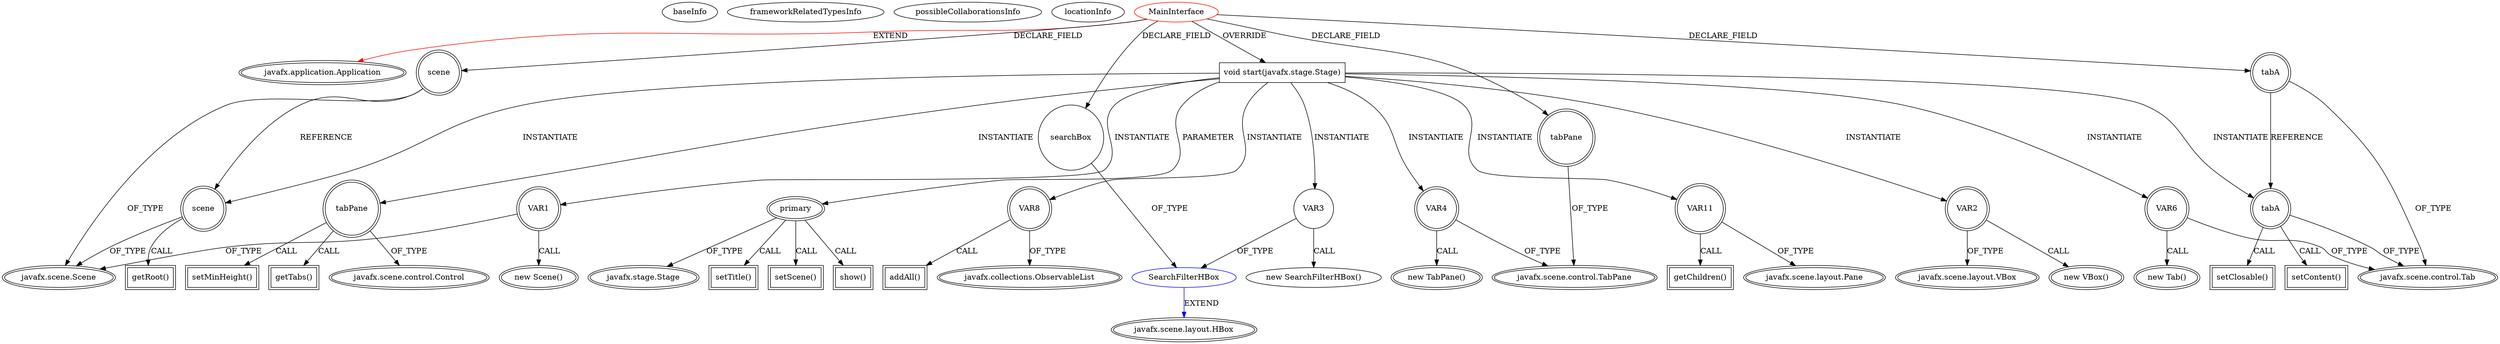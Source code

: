 digraph {
baseInfo[graphId=4473,category="extension_graph",isAnonymous=false,possibleRelation=true]
frameworkRelatedTypesInfo[0="javafx.application.Application"]
possibleCollaborationsInfo[0="4473~OVERRIDING_METHOD_DECLARATION-INSTANTIATION-FIELD_DECLARATION-~javafx.application.Application ~javafx.scene.layout.HBox ~false~false"]
locationInfo[projectName="tardura-cs4624idealspreadsheet",filePath="/tardura-cs4624idealspreadsheet/cs4624idealspreadsheet-master/IdealInterfaceDesign/src/MainInterface.java",contextSignature="MainInterface",graphId="4473"]
0[label="MainInterface",vertexType="ROOT_CLIENT_CLASS_DECLARATION",isFrameworkType=false,color=red]
1[label="javafx.application.Application",vertexType="FRAMEWORK_CLASS_TYPE",isFrameworkType=true,peripheries=2]
2[label="scene",vertexType="FIELD_DECLARATION",isFrameworkType=true,peripheries=2,shape=circle]
3[label="javafx.scene.Scene",vertexType="FRAMEWORK_CLASS_TYPE",isFrameworkType=true,peripheries=2]
4[label="searchBox",vertexType="FIELD_DECLARATION",isFrameworkType=false,shape=circle]
5[label="SearchFilterHBox",vertexType="REFERENCE_CLIENT_CLASS_DECLARATION",isFrameworkType=false,color=blue]
6[label="javafx.scene.layout.HBox",vertexType="FRAMEWORK_CLASS_TYPE",isFrameworkType=true,peripheries=2]
7[label="tabA",vertexType="FIELD_DECLARATION",isFrameworkType=true,peripheries=2,shape=circle]
8[label="javafx.scene.control.Tab",vertexType="FRAMEWORK_CLASS_TYPE",isFrameworkType=true,peripheries=2]
9[label="tabPane",vertexType="FIELD_DECLARATION",isFrameworkType=true,peripheries=2,shape=circle]
10[label="javafx.scene.control.TabPane",vertexType="FRAMEWORK_CLASS_TYPE",isFrameworkType=true,peripheries=2]
11[label="void start(javafx.stage.Stage)",vertexType="OVERRIDING_METHOD_DECLARATION",isFrameworkType=false,shape=box]
12[label="primary",vertexType="PARAMETER_DECLARATION",isFrameworkType=true,peripheries=2]
13[label="javafx.stage.Stage",vertexType="FRAMEWORK_CLASS_TYPE",isFrameworkType=true,peripheries=2]
15[label="setTitle()",vertexType="INSIDE_CALL",isFrameworkType=true,peripheries=2,shape=box]
17[label="VAR1",vertexType="VARIABLE_EXPRESION",isFrameworkType=true,peripheries=2,shape=circle]
16[label="new Scene()",vertexType="CONSTRUCTOR_CALL",isFrameworkType=true,peripheries=2]
20[label="VAR2",vertexType="VARIABLE_EXPRESION",isFrameworkType=true,peripheries=2,shape=circle]
21[label="javafx.scene.layout.VBox",vertexType="FRAMEWORK_CLASS_TYPE",isFrameworkType=true,peripheries=2]
19[label="new VBox()",vertexType="CONSTRUCTOR_CALL",isFrameworkType=true,peripheries=2]
23[label="VAR3",vertexType="VARIABLE_EXPRESION",isFrameworkType=false,shape=circle]
22[label="new SearchFilterHBox()",vertexType="CONSTRUCTOR_CALL",isFrameworkType=false]
26[label="VAR4",vertexType="VARIABLE_EXPRESION",isFrameworkType=true,peripheries=2,shape=circle]
25[label="new TabPane()",vertexType="CONSTRUCTOR_CALL",isFrameworkType=true,peripheries=2]
28[label="tabPane",vertexType="VARIABLE_EXPRESION",isFrameworkType=true,peripheries=2,shape=circle]
30[label="javafx.scene.control.Control",vertexType="FRAMEWORK_CLASS_TYPE",isFrameworkType=true,peripheries=2]
29[label="setMinHeight()",vertexType="INSIDE_CALL",isFrameworkType=true,peripheries=2,shape=box]
32[label="VAR6",vertexType="VARIABLE_EXPRESION",isFrameworkType=true,peripheries=2,shape=circle]
31[label="new Tab()",vertexType="CONSTRUCTOR_CALL",isFrameworkType=true,peripheries=2]
34[label="tabA",vertexType="VARIABLE_EXPRESION",isFrameworkType=true,peripheries=2,shape=circle]
35[label="setClosable()",vertexType="INSIDE_CALL",isFrameworkType=true,peripheries=2,shape=box]
37[label="VAR8",vertexType="VARIABLE_EXPRESION",isFrameworkType=true,peripheries=2,shape=circle]
39[label="javafx.collections.ObservableList",vertexType="FRAMEWORK_INTERFACE_TYPE",isFrameworkType=true,peripheries=2]
38[label="addAll()",vertexType="INSIDE_CALL",isFrameworkType=true,peripheries=2,shape=box]
41[label="getTabs()",vertexType="INSIDE_CALL",isFrameworkType=true,peripheries=2,shape=box]
43[label="setContent()",vertexType="INSIDE_CALL",isFrameworkType=true,peripheries=2,shape=box]
44[label="VAR11",vertexType="VARIABLE_EXPRESION",isFrameworkType=true,peripheries=2,shape=circle]
46[label="javafx.scene.layout.Pane",vertexType="FRAMEWORK_CLASS_TYPE",isFrameworkType=true,peripheries=2]
45[label="getChildren()",vertexType="INSIDE_CALL",isFrameworkType=true,peripheries=2,shape=box]
47[label="scene",vertexType="VARIABLE_EXPRESION",isFrameworkType=true,peripheries=2,shape=circle]
48[label="getRoot()",vertexType="INSIDE_CALL",isFrameworkType=true,peripheries=2,shape=box]
51[label="setScene()",vertexType="INSIDE_CALL",isFrameworkType=true,peripheries=2,shape=box]
53[label="show()",vertexType="INSIDE_CALL",isFrameworkType=true,peripheries=2,shape=box]
0->1[label="EXTEND",color=red]
0->2[label="DECLARE_FIELD"]
2->3[label="OF_TYPE"]
0->4[label="DECLARE_FIELD"]
5->6[label="EXTEND",color=blue]
4->5[label="OF_TYPE"]
0->7[label="DECLARE_FIELD"]
7->8[label="OF_TYPE"]
0->9[label="DECLARE_FIELD"]
9->10[label="OF_TYPE"]
0->11[label="OVERRIDE"]
12->13[label="OF_TYPE"]
11->12[label="PARAMETER"]
12->15[label="CALL"]
11->17[label="INSTANTIATE"]
17->3[label="OF_TYPE"]
17->16[label="CALL"]
11->20[label="INSTANTIATE"]
20->21[label="OF_TYPE"]
20->19[label="CALL"]
11->23[label="INSTANTIATE"]
23->5[label="OF_TYPE"]
23->22[label="CALL"]
11->26[label="INSTANTIATE"]
26->10[label="OF_TYPE"]
26->25[label="CALL"]
11->28[label="INSTANTIATE"]
28->30[label="OF_TYPE"]
28->29[label="CALL"]
11->32[label="INSTANTIATE"]
32->8[label="OF_TYPE"]
32->31[label="CALL"]
11->34[label="INSTANTIATE"]
7->34[label="REFERENCE"]
34->8[label="OF_TYPE"]
34->35[label="CALL"]
11->37[label="INSTANTIATE"]
37->39[label="OF_TYPE"]
37->38[label="CALL"]
28->41[label="CALL"]
34->43[label="CALL"]
11->44[label="INSTANTIATE"]
44->46[label="OF_TYPE"]
44->45[label="CALL"]
11->47[label="INSTANTIATE"]
2->47[label="REFERENCE"]
47->3[label="OF_TYPE"]
47->48[label="CALL"]
12->51[label="CALL"]
12->53[label="CALL"]
}
